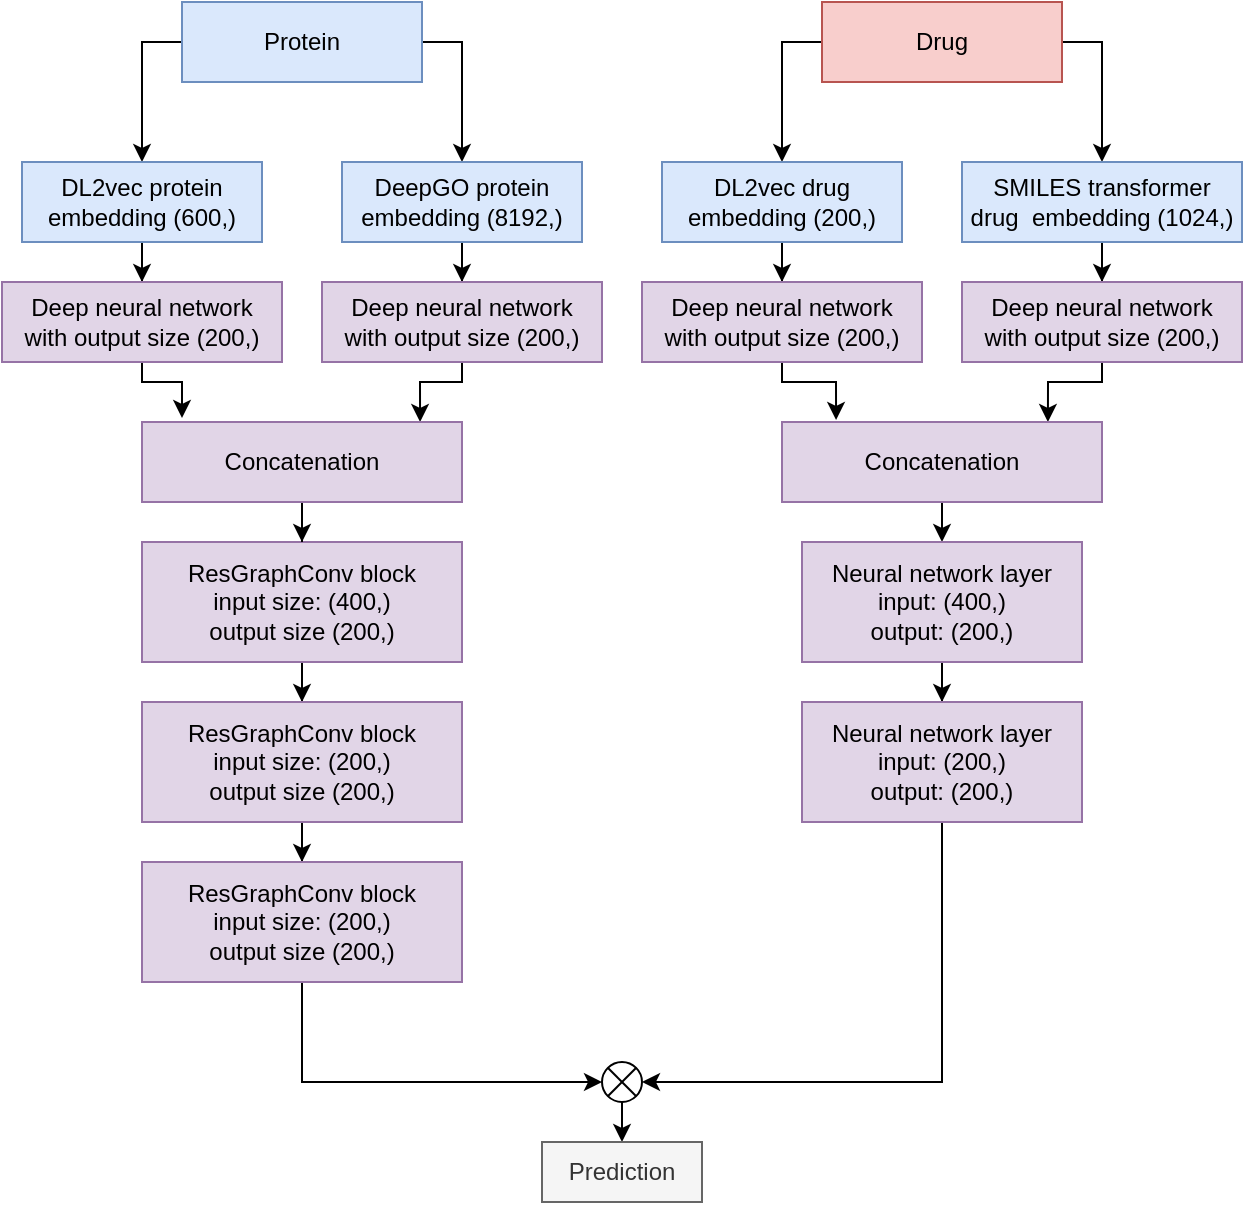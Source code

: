 <mxfile version="14.2.2" type="device"><diagram id="FxXuCmRTPcs0ObpCqfkE" name="Page-1"><mxGraphModel dx="2855" dy="1005" grid="1" gridSize="10" guides="1" tooltips="1" connect="1" arrows="1" fold="1" page="1" pageScale="1" pageWidth="850" pageHeight="1100" math="0" shadow="0"><root><mxCell id="0"/><mxCell id="1" parent="0"/><mxCell id="kCftv1v_Oriohx7B5sQU-22" style="edgeStyle=orthogonalEdgeStyle;rounded=0;orthogonalLoop=1;jettySize=auto;html=1;entryX=0.5;entryY=0;entryDx=0;entryDy=0;" edge="1" parent="1" source="kCftv1v_Oriohx7B5sQU-1" target="kCftv1v_Oriohx7B5sQU-2"><mxGeometry relative="1" as="geometry"><Array as="points"><mxPoint x="-740" y="220"/></Array></mxGeometry></mxCell><mxCell id="kCftv1v_Oriohx7B5sQU-23" style="edgeStyle=orthogonalEdgeStyle;rounded=0;orthogonalLoop=1;jettySize=auto;html=1;entryX=0.5;entryY=0;entryDx=0;entryDy=0;" edge="1" parent="1" source="kCftv1v_Oriohx7B5sQU-1" target="kCftv1v_Oriohx7B5sQU-3"><mxGeometry relative="1" as="geometry"><Array as="points"><mxPoint x="-580" y="220"/></Array></mxGeometry></mxCell><mxCell id="kCftv1v_Oriohx7B5sQU-1" value="Protein" style="rounded=0;whiteSpace=wrap;html=1;fillColor=#dae8fc;strokeColor=#6c8ebf;" vertex="1" parent="1"><mxGeometry x="-720" y="200" width="120" height="40" as="geometry"/></mxCell><mxCell id="kCftv1v_Oriohx7B5sQU-24" style="edgeStyle=orthogonalEdgeStyle;rounded=0;orthogonalLoop=1;jettySize=auto;html=1;" edge="1" parent="1" source="kCftv1v_Oriohx7B5sQU-2" target="kCftv1v_Oriohx7B5sQU-4"><mxGeometry relative="1" as="geometry"/></mxCell><mxCell id="kCftv1v_Oriohx7B5sQU-2" value="DL2vec protein embedding (600,)" style="rounded=0;whiteSpace=wrap;html=1;fillColor=#dae8fc;strokeColor=#6c8ebf;" vertex="1" parent="1"><mxGeometry x="-800" y="280" width="120" height="40" as="geometry"/></mxCell><mxCell id="kCftv1v_Oriohx7B5sQU-25" style="edgeStyle=orthogonalEdgeStyle;rounded=0;orthogonalLoop=1;jettySize=auto;html=1;" edge="1" parent="1" source="kCftv1v_Oriohx7B5sQU-3" target="kCftv1v_Oriohx7B5sQU-6"><mxGeometry relative="1" as="geometry"/></mxCell><mxCell id="kCftv1v_Oriohx7B5sQU-3" value="DeepGO protein embedding (8192,)" style="rounded=0;whiteSpace=wrap;html=1;fillColor=#dae8fc;strokeColor=#6c8ebf;" vertex="1" parent="1"><mxGeometry x="-640" y="280" width="120" height="40" as="geometry"/></mxCell><mxCell id="kCftv1v_Oriohx7B5sQU-27" style="edgeStyle=orthogonalEdgeStyle;rounded=0;orthogonalLoop=1;jettySize=auto;html=1;" edge="1" parent="1" source="kCftv1v_Oriohx7B5sQU-4"><mxGeometry relative="1" as="geometry"><mxPoint x="-720" y="408" as="targetPoint"/><Array as="points"><mxPoint x="-740" y="390"/><mxPoint x="-720" y="390"/></Array></mxGeometry></mxCell><mxCell id="kCftv1v_Oriohx7B5sQU-4" value="&lt;div&gt;Deep neural network &lt;br&gt;&lt;/div&gt;&lt;div&gt;with output size (200,)&lt;br&gt;&lt;/div&gt;" style="rounded=0;whiteSpace=wrap;html=1;fillColor=#e1d5e7;strokeColor=#9673a6;" vertex="1" parent="1"><mxGeometry x="-810" y="340" width="140" height="40" as="geometry"/></mxCell><mxCell id="kCftv1v_Oriohx7B5sQU-26" style="edgeStyle=orthogonalEdgeStyle;rounded=0;orthogonalLoop=1;jettySize=auto;html=1;entryX=0.869;entryY=0;entryDx=0;entryDy=0;entryPerimeter=0;" edge="1" parent="1" source="kCftv1v_Oriohx7B5sQU-6" target="kCftv1v_Oriohx7B5sQU-8"><mxGeometry relative="1" as="geometry"><Array as="points"><mxPoint x="-580" y="390"/><mxPoint x="-601" y="390"/></Array></mxGeometry></mxCell><mxCell id="kCftv1v_Oriohx7B5sQU-6" value="&lt;div&gt;Deep neural network &lt;br&gt;&lt;/div&gt;&lt;div&gt;with output size (200,)&lt;br&gt;&lt;/div&gt;" style="rounded=0;whiteSpace=wrap;html=1;fillColor=#e1d5e7;strokeColor=#9673a6;" vertex="1" parent="1"><mxGeometry x="-650" y="340" width="140" height="40" as="geometry"/></mxCell><mxCell id="kCftv1v_Oriohx7B5sQU-29" style="edgeStyle=orthogonalEdgeStyle;rounded=0;orthogonalLoop=1;jettySize=auto;html=1;" edge="1" parent="1" source="kCftv1v_Oriohx7B5sQU-7" target="kCftv1v_Oriohx7B5sQU-10"><mxGeometry relative="1" as="geometry"/></mxCell><mxCell id="kCftv1v_Oriohx7B5sQU-7" value="&lt;div&gt;ResGraphConv block &lt;br&gt;&lt;/div&gt;&lt;div&gt;input size: (400,)&lt;/div&gt;&lt;div&gt;output size (200,)&lt;br&gt;&lt;/div&gt;" style="rounded=0;whiteSpace=wrap;html=1;fillColor=#e1d5e7;strokeColor=#9673a6;" vertex="1" parent="1"><mxGeometry x="-740" y="470" width="160" height="60" as="geometry"/></mxCell><mxCell id="kCftv1v_Oriohx7B5sQU-28" style="edgeStyle=orthogonalEdgeStyle;rounded=0;orthogonalLoop=1;jettySize=auto;html=1;exitX=0.5;exitY=1;exitDx=0;exitDy=0;" edge="1" parent="1" source="kCftv1v_Oriohx7B5sQU-8" target="kCftv1v_Oriohx7B5sQU-7"><mxGeometry relative="1" as="geometry"/></mxCell><mxCell id="kCftv1v_Oriohx7B5sQU-8" value="Concatenation" style="rounded=0;whiteSpace=wrap;html=1;fillColor=#e1d5e7;strokeColor=#9673a6;" vertex="1" parent="1"><mxGeometry x="-740" y="410" width="160" height="40" as="geometry"/></mxCell><mxCell id="kCftv1v_Oriohx7B5sQU-30" style="edgeStyle=orthogonalEdgeStyle;rounded=0;orthogonalLoop=1;jettySize=auto;html=1;" edge="1" parent="1" source="kCftv1v_Oriohx7B5sQU-10" target="kCftv1v_Oriohx7B5sQU-11"><mxGeometry relative="1" as="geometry"/></mxCell><mxCell id="kCftv1v_Oriohx7B5sQU-10" value="&lt;div&gt;ResGraphConv block &lt;br&gt;&lt;/div&gt;&lt;div&gt;input size: (200,)&lt;/div&gt;&lt;div&gt;output size (200,)&lt;br&gt;&lt;/div&gt;" style="rounded=0;whiteSpace=wrap;html=1;fillColor=#e1d5e7;strokeColor=#9673a6;" vertex="1" parent="1"><mxGeometry x="-740" y="550" width="160" height="60" as="geometry"/></mxCell><mxCell id="kCftv1v_Oriohx7B5sQU-40" style="edgeStyle=orthogonalEdgeStyle;rounded=0;orthogonalLoop=1;jettySize=auto;html=1;entryX=0.5;entryY=1;entryDx=0;entryDy=0;" edge="1" parent="1" source="kCftv1v_Oriohx7B5sQU-11" target="kCftv1v_Oriohx7B5sQU-39"><mxGeometry relative="1" as="geometry"><Array as="points"><mxPoint x="-660" y="740"/></Array></mxGeometry></mxCell><mxCell id="kCftv1v_Oriohx7B5sQU-11" value="&lt;div&gt;ResGraphConv block &lt;br&gt;&lt;/div&gt;&lt;div&gt;input size: (200,)&lt;/div&gt;&lt;div&gt;output size (200,)&lt;br&gt;&lt;/div&gt;" style="rounded=0;whiteSpace=wrap;html=1;fillColor=#e1d5e7;strokeColor=#9673a6;" vertex="1" parent="1"><mxGeometry x="-740" y="630" width="160" height="60" as="geometry"/></mxCell><mxCell id="kCftv1v_Oriohx7B5sQU-31" style="edgeStyle=orthogonalEdgeStyle;rounded=0;orthogonalLoop=1;jettySize=auto;html=1;entryX=0.5;entryY=0;entryDx=0;entryDy=0;" edge="1" parent="1" source="kCftv1v_Oriohx7B5sQU-12" target="kCftv1v_Oriohx7B5sQU-13"><mxGeometry relative="1" as="geometry"><Array as="points"><mxPoint x="-420" y="220"/></Array></mxGeometry></mxCell><mxCell id="kCftv1v_Oriohx7B5sQU-32" style="edgeStyle=orthogonalEdgeStyle;rounded=0;orthogonalLoop=1;jettySize=auto;html=1;entryX=0.5;entryY=0;entryDx=0;entryDy=0;" edge="1" parent="1" source="kCftv1v_Oriohx7B5sQU-12" target="kCftv1v_Oriohx7B5sQU-14"><mxGeometry relative="1" as="geometry"><Array as="points"><mxPoint x="-260" y="220"/></Array></mxGeometry></mxCell><mxCell id="kCftv1v_Oriohx7B5sQU-12" value="Drug" style="rounded=0;whiteSpace=wrap;html=1;fillColor=#f8cecc;strokeColor=#b85450;" vertex="1" parent="1"><mxGeometry x="-400" y="200" width="120" height="40" as="geometry"/></mxCell><mxCell id="kCftv1v_Oriohx7B5sQU-34" style="edgeStyle=orthogonalEdgeStyle;rounded=0;orthogonalLoop=1;jettySize=auto;html=1;" edge="1" parent="1" source="kCftv1v_Oriohx7B5sQU-13" target="kCftv1v_Oriohx7B5sQU-15"><mxGeometry relative="1" as="geometry"/></mxCell><mxCell id="kCftv1v_Oriohx7B5sQU-13" value="DL2vec drug embedding (200,)" style="rounded=0;whiteSpace=wrap;html=1;fillColor=#dae8fc;strokeColor=#6c8ebf;" vertex="1" parent="1"><mxGeometry x="-480" y="280" width="120" height="40" as="geometry"/></mxCell><mxCell id="kCftv1v_Oriohx7B5sQU-33" style="edgeStyle=orthogonalEdgeStyle;rounded=0;orthogonalLoop=1;jettySize=auto;html=1;" edge="1" parent="1" source="kCftv1v_Oriohx7B5sQU-14" target="kCftv1v_Oriohx7B5sQU-16"><mxGeometry relative="1" as="geometry"/></mxCell><mxCell id="kCftv1v_Oriohx7B5sQU-14" value="SMILES transformer drug&amp;nbsp; embedding (1024,)" style="rounded=0;whiteSpace=wrap;html=1;fillColor=#dae8fc;strokeColor=#6c8ebf;" vertex="1" parent="1"><mxGeometry x="-330" y="280" width="140" height="40" as="geometry"/></mxCell><mxCell id="kCftv1v_Oriohx7B5sQU-36" style="edgeStyle=orthogonalEdgeStyle;rounded=0;orthogonalLoop=1;jettySize=auto;html=1;entryX=0.169;entryY=-0.025;entryDx=0;entryDy=0;entryPerimeter=0;" edge="1" parent="1" source="kCftv1v_Oriohx7B5sQU-15" target="kCftv1v_Oriohx7B5sQU-17"><mxGeometry relative="1" as="geometry"><Array as="points"><mxPoint x="-420" y="390"/><mxPoint x="-393" y="390"/></Array></mxGeometry></mxCell><mxCell id="kCftv1v_Oriohx7B5sQU-15" value="&lt;div&gt;Deep neural network &lt;br&gt;&lt;/div&gt;&lt;div&gt;with output size (200,)&lt;br&gt;&lt;/div&gt;" style="rounded=0;whiteSpace=wrap;html=1;fillColor=#e1d5e7;strokeColor=#9673a6;" vertex="1" parent="1"><mxGeometry x="-490" y="340" width="140" height="40" as="geometry"/></mxCell><mxCell id="kCftv1v_Oriohx7B5sQU-35" style="edgeStyle=orthogonalEdgeStyle;rounded=0;orthogonalLoop=1;jettySize=auto;html=1;entryX=0.831;entryY=0;entryDx=0;entryDy=0;entryPerimeter=0;" edge="1" parent="1" source="kCftv1v_Oriohx7B5sQU-16" target="kCftv1v_Oriohx7B5sQU-17"><mxGeometry relative="1" as="geometry"><Array as="points"><mxPoint x="-260" y="390"/><mxPoint x="-287" y="390"/></Array></mxGeometry></mxCell><mxCell id="kCftv1v_Oriohx7B5sQU-16" value="&lt;div&gt;Deep neural network &lt;br&gt;&lt;/div&gt;&lt;div&gt;with output size (200,)&lt;br&gt;&lt;/div&gt;" style="rounded=0;whiteSpace=wrap;html=1;fillColor=#e1d5e7;strokeColor=#9673a6;" vertex="1" parent="1"><mxGeometry x="-330" y="340" width="140" height="40" as="geometry"/></mxCell><mxCell id="kCftv1v_Oriohx7B5sQU-37" style="edgeStyle=orthogonalEdgeStyle;rounded=0;orthogonalLoop=1;jettySize=auto;html=1;exitX=0.5;exitY=1;exitDx=0;exitDy=0;entryX=0.5;entryY=0;entryDx=0;entryDy=0;" edge="1" parent="1" source="kCftv1v_Oriohx7B5sQU-17" target="kCftv1v_Oriohx7B5sQU-18"><mxGeometry relative="1" as="geometry"/></mxCell><mxCell id="kCftv1v_Oriohx7B5sQU-17" value="Concatenation" style="rounded=0;whiteSpace=wrap;html=1;fillColor=#e1d5e7;strokeColor=#9673a6;" vertex="1" parent="1"><mxGeometry x="-420" y="410" width="160" height="40" as="geometry"/></mxCell><mxCell id="kCftv1v_Oriohx7B5sQU-38" style="edgeStyle=orthogonalEdgeStyle;rounded=0;orthogonalLoop=1;jettySize=auto;html=1;entryX=0.5;entryY=0;entryDx=0;entryDy=0;" edge="1" parent="1" source="kCftv1v_Oriohx7B5sQU-18" target="kCftv1v_Oriohx7B5sQU-20"><mxGeometry relative="1" as="geometry"/></mxCell><mxCell id="kCftv1v_Oriohx7B5sQU-18" value="&lt;div&gt;Neural network layer&lt;/div&gt;&lt;div&gt;input: (400,)&lt;/div&gt;&lt;div&gt;output: (200,)&lt;br&gt;&lt;/div&gt;" style="rounded=0;whiteSpace=wrap;html=1;fillColor=#e1d5e7;strokeColor=#9673a6;" vertex="1" parent="1"><mxGeometry x="-410" y="470" width="140" height="60" as="geometry"/></mxCell><mxCell id="kCftv1v_Oriohx7B5sQU-41" style="edgeStyle=orthogonalEdgeStyle;rounded=0;orthogonalLoop=1;jettySize=auto;html=1;entryX=0.5;entryY=0;entryDx=0;entryDy=0;" edge="1" parent="1" source="kCftv1v_Oriohx7B5sQU-20" target="kCftv1v_Oriohx7B5sQU-39"><mxGeometry relative="1" as="geometry"><Array as="points"><mxPoint x="-340" y="740"/></Array></mxGeometry></mxCell><mxCell id="kCftv1v_Oriohx7B5sQU-20" value="&lt;div&gt;Neural network layer&lt;/div&gt;&lt;div&gt;input: (200,)&lt;/div&gt;&lt;div&gt;output: (200,)&lt;br&gt;&lt;/div&gt;" style="rounded=0;whiteSpace=wrap;html=1;fillColor=#e1d5e7;strokeColor=#9673a6;" vertex="1" parent="1"><mxGeometry x="-410" y="550" width="140" height="60" as="geometry"/></mxCell><mxCell id="kCftv1v_Oriohx7B5sQU-43" style="edgeStyle=orthogonalEdgeStyle;rounded=0;orthogonalLoop=1;jettySize=auto;html=1;" edge="1" parent="1" source="kCftv1v_Oriohx7B5sQU-39"><mxGeometry relative="1" as="geometry"><mxPoint x="-500" y="770" as="targetPoint"/></mxGeometry></mxCell><mxCell id="kCftv1v_Oriohx7B5sQU-39" value="" style="shape=sumEllipse;perimeter=ellipsePerimeter;whiteSpace=wrap;html=1;backgroundOutline=1;rotation=90;" vertex="1" parent="1"><mxGeometry x="-510" y="730" width="20" height="20" as="geometry"/></mxCell><mxCell id="kCftv1v_Oriohx7B5sQU-44" value="Prediction" style="rounded=0;whiteSpace=wrap;html=1;fillColor=#f5f5f5;strokeColor=#666666;fontColor=#333333;" vertex="1" parent="1"><mxGeometry x="-540" y="770" width="80" height="30" as="geometry"/></mxCell></root></mxGraphModel></diagram></mxfile>